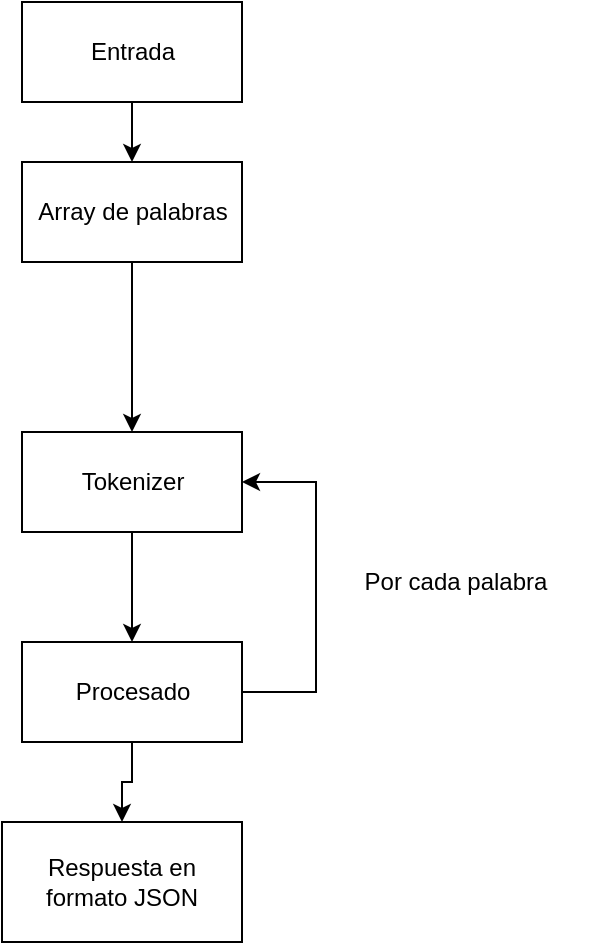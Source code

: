 <mxfile version="10.6.7" type="device"><diagram id="Gjy5n1JMEfsgpbk9Ix3n" name="Page-1"><mxGraphModel dx="1010" dy="582" grid="1" gridSize="10" guides="1" tooltips="1" connect="1" arrows="1" fold="1" page="1" pageScale="1" pageWidth="827" pageHeight="1169" math="0" shadow="0"><root><mxCell id="0"/><mxCell id="1" parent="0"/><mxCell id="ANj0clRYnpzAcMXGGtSe-2" style="edgeStyle=orthogonalEdgeStyle;rounded=0;orthogonalLoop=1;jettySize=auto;html=1;entryX=0.5;entryY=0;entryDx=0;entryDy=0;" parent="1" source="RJMMcDYganIZJ4E8drSN-1" target="ANj0clRYnpzAcMXGGtSe-1" edge="1"><mxGeometry relative="1" as="geometry"/></mxCell><mxCell id="RJMMcDYganIZJ4E8drSN-1" value="Entrada&lt;br&gt;" style="html=1;" parent="1" vertex="1"><mxGeometry x="328" y="100" width="110" height="50" as="geometry"/></mxCell><mxCell id="ANj0clRYnpzAcMXGGtSe-13" style="edgeStyle=orthogonalEdgeStyle;rounded=0;orthogonalLoop=1;jettySize=auto;html=1;" parent="1" source="ANj0clRYnpzAcMXGGtSe-1" target="ANj0clRYnpzAcMXGGtSe-9" edge="1"><mxGeometry relative="1" as="geometry"/></mxCell><mxCell id="ANj0clRYnpzAcMXGGtSe-1" value="Array de palabras" style="html=1;" parent="1" vertex="1"><mxGeometry x="328" y="180" width="110" height="50" as="geometry"/></mxCell><mxCell id="ANj0clRYnpzAcMXGGtSe-5" value="Respuesta en formato JSON" style="rounded=0;whiteSpace=wrap;html=1;" parent="1" vertex="1"><mxGeometry x="318" y="510" width="120" height="60" as="geometry"/></mxCell><mxCell id="ANj0clRYnpzAcMXGGtSe-9" value="Tokenizer&lt;br&gt;" style="html=1;" parent="1" vertex="1"><mxGeometry x="328" y="315" width="110" height="50" as="geometry"/></mxCell><mxCell id="ANj0clRYnpzAcMXGGtSe-12" style="edgeStyle=orthogonalEdgeStyle;rounded=0;orthogonalLoop=1;jettySize=auto;html=1;exitX=0.5;exitY=1;exitDx=0;exitDy=0;entryX=0.5;entryY=0;entryDx=0;entryDy=0;" parent="1" source="ANj0clRYnpzAcMXGGtSe-10" target="ANj0clRYnpzAcMXGGtSe-5" edge="1"><mxGeometry relative="1" as="geometry"><mxPoint x="305" y="524" as="targetPoint"/></mxGeometry></mxCell><mxCell id="ANj0clRYnpzAcMXGGtSe-17" style="edgeStyle=orthogonalEdgeStyle;rounded=0;orthogonalLoop=1;jettySize=auto;html=1;entryX=1;entryY=0.5;entryDx=0;entryDy=0;exitX=1;exitY=0.5;exitDx=0;exitDy=0;" parent="1" source="ANj0clRYnpzAcMXGGtSe-10" target="ANj0clRYnpzAcMXGGtSe-9" edge="1"><mxGeometry relative="1" as="geometry"><mxPoint x="545" y="340" as="targetPoint"/><Array as="points"><mxPoint x="475" y="445"/><mxPoint x="475" y="340"/></Array></mxGeometry></mxCell><mxCell id="ANj0clRYnpzAcMXGGtSe-10" value="Procesado" style="html=1;" parent="1" vertex="1"><mxGeometry x="328" y="420" width="110" height="50" as="geometry"/></mxCell><mxCell id="ANj0clRYnpzAcMXGGtSe-11" value="" style="edgeStyle=orthogonalEdgeStyle;rounded=0;orthogonalLoop=1;jettySize=auto;html=1;exitX=0.5;exitY=1;exitDx=0;exitDy=0;entryX=0.5;entryY=0;entryDx=0;entryDy=0;" parent="1" source="ANj0clRYnpzAcMXGGtSe-9" target="ANj0clRYnpzAcMXGGtSe-10" edge="1"><mxGeometry relative="1" as="geometry"><mxPoint x="474" y="327" as="sourcePoint"/><mxPoint x="474" y="377" as="targetPoint"/></mxGeometry></mxCell><mxCell id="ANj0clRYnpzAcMXGGtSe-18" value="Por cada palabra" style="text;html=1;strokeColor=none;fillColor=none;align=center;verticalAlign=middle;whiteSpace=wrap;rounded=0;" parent="1" vertex="1"><mxGeometry x="470" y="380" width="150" height="20" as="geometry"/></mxCell></root></mxGraphModel></diagram></mxfile>